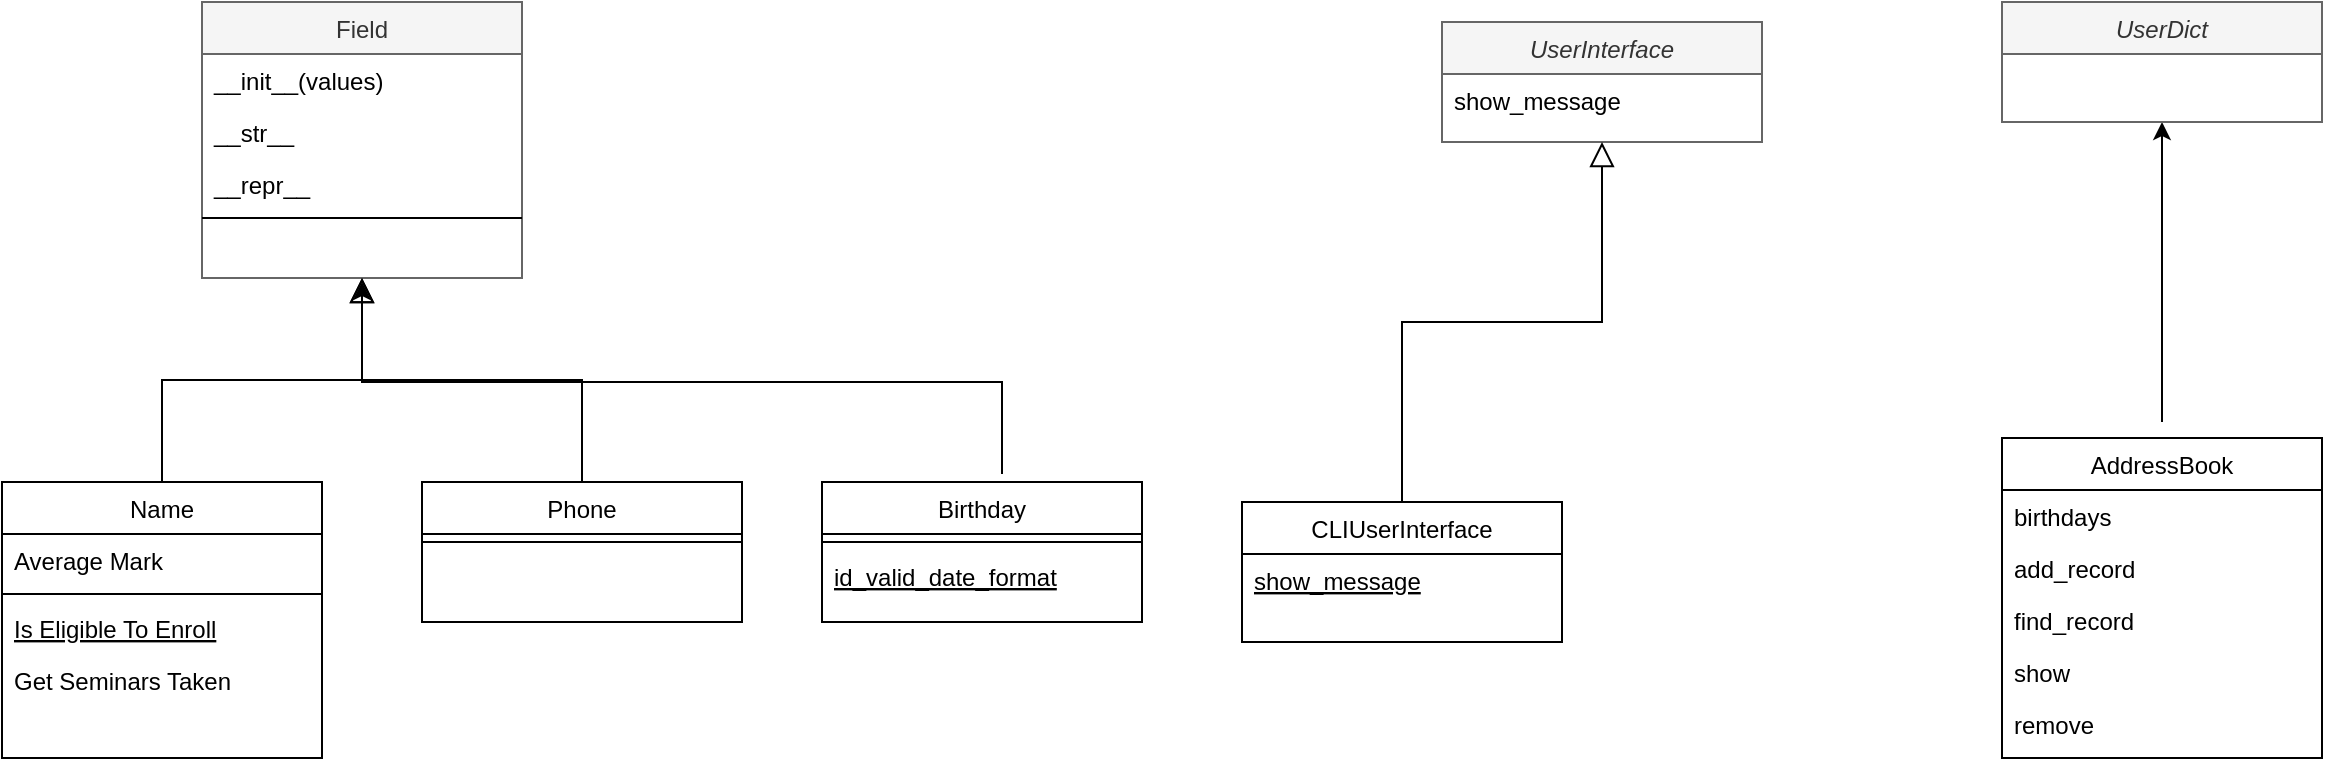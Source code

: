 <mxfile version="24.4.9" type="github">
  <diagram name="Page-1" id="2d6lmZwfLEKPMppMTJ2g">
    <mxGraphModel dx="1687" dy="-301" grid="1" gridSize="10" guides="1" tooltips="1" connect="1" arrows="1" fold="1" page="1" pageScale="1" pageWidth="827" pageHeight="1169" math="0" shadow="0">
      <root>
        <mxCell id="0" />
        <mxCell id="1" parent="0" />
        <mxCell id="vY4sjUuatC25kTrbSSGy-31" value="Field" style="swimlane;fontStyle=0;align=center;verticalAlign=top;childLayout=stackLayout;horizontal=1;startSize=26;horizontalStack=0;resizeParent=1;resizeLast=0;collapsible=1;marginBottom=0;rounded=0;shadow=0;strokeWidth=1;fillColor=#f5f5f5;fontColor=#333333;strokeColor=#666666;" vertex="1" parent="1">
          <mxGeometry x="170" y="1290" width="160" height="138" as="geometry">
            <mxRectangle x="230" y="140" width="160" height="26" as="alternateBounds" />
          </mxGeometry>
        </mxCell>
        <mxCell id="vY4sjUuatC25kTrbSSGy-32" value="__init__(values)" style="text;align=left;verticalAlign=top;spacingLeft=4;spacingRight=4;overflow=hidden;rotatable=0;points=[[0,0.5],[1,0.5]];portConstraint=eastwest;" vertex="1" parent="vY4sjUuatC25kTrbSSGy-31">
          <mxGeometry y="26" width="160" height="26" as="geometry" />
        </mxCell>
        <mxCell id="vY4sjUuatC25kTrbSSGy-33" value="__str__" style="text;align=left;verticalAlign=top;spacingLeft=4;spacingRight=4;overflow=hidden;rotatable=0;points=[[0,0.5],[1,0.5]];portConstraint=eastwest;rounded=0;shadow=0;html=0;" vertex="1" parent="vY4sjUuatC25kTrbSSGy-31">
          <mxGeometry y="52" width="160" height="26" as="geometry" />
        </mxCell>
        <mxCell id="vY4sjUuatC25kTrbSSGy-34" value="__repr__" style="text;align=left;verticalAlign=top;spacingLeft=4;spacingRight=4;overflow=hidden;rotatable=0;points=[[0,0.5],[1,0.5]];portConstraint=eastwest;rounded=0;shadow=0;html=0;" vertex="1" parent="vY4sjUuatC25kTrbSSGy-31">
          <mxGeometry y="78" width="160" height="26" as="geometry" />
        </mxCell>
        <mxCell id="vY4sjUuatC25kTrbSSGy-35" value="" style="line;html=1;strokeWidth=1;align=left;verticalAlign=middle;spacingTop=-1;spacingLeft=3;spacingRight=3;rotatable=0;labelPosition=right;points=[];portConstraint=eastwest;" vertex="1" parent="vY4sjUuatC25kTrbSSGy-31">
          <mxGeometry y="104" width="160" height="8" as="geometry" />
        </mxCell>
        <mxCell id="vY4sjUuatC25kTrbSSGy-36" value="Name" style="swimlane;fontStyle=0;align=center;verticalAlign=top;childLayout=stackLayout;horizontal=1;startSize=26;horizontalStack=0;resizeParent=1;resizeLast=0;collapsible=1;marginBottom=0;rounded=0;shadow=0;strokeWidth=1;" vertex="1" parent="1">
          <mxGeometry x="70" y="1530" width="160" height="138" as="geometry">
            <mxRectangle x="130" y="380" width="160" height="26" as="alternateBounds" />
          </mxGeometry>
        </mxCell>
        <mxCell id="vY4sjUuatC25kTrbSSGy-37" value="Average Mark" style="text;align=left;verticalAlign=top;spacingLeft=4;spacingRight=4;overflow=hidden;rotatable=0;points=[[0,0.5],[1,0.5]];portConstraint=eastwest;rounded=0;shadow=0;html=0;" vertex="1" parent="vY4sjUuatC25kTrbSSGy-36">
          <mxGeometry y="26" width="160" height="26" as="geometry" />
        </mxCell>
        <mxCell id="vY4sjUuatC25kTrbSSGy-38" value="" style="line;html=1;strokeWidth=1;align=left;verticalAlign=middle;spacingTop=-1;spacingLeft=3;spacingRight=3;rotatable=0;labelPosition=right;points=[];portConstraint=eastwest;" vertex="1" parent="vY4sjUuatC25kTrbSSGy-36">
          <mxGeometry y="52" width="160" height="8" as="geometry" />
        </mxCell>
        <mxCell id="vY4sjUuatC25kTrbSSGy-39" value="Is Eligible To Enroll" style="text;align=left;verticalAlign=top;spacingLeft=4;spacingRight=4;overflow=hidden;rotatable=0;points=[[0,0.5],[1,0.5]];portConstraint=eastwest;fontStyle=4" vertex="1" parent="vY4sjUuatC25kTrbSSGy-36">
          <mxGeometry y="60" width="160" height="26" as="geometry" />
        </mxCell>
        <mxCell id="vY4sjUuatC25kTrbSSGy-40" value="Get Seminars Taken" style="text;align=left;verticalAlign=top;spacingLeft=4;spacingRight=4;overflow=hidden;rotatable=0;points=[[0,0.5],[1,0.5]];portConstraint=eastwest;" vertex="1" parent="vY4sjUuatC25kTrbSSGy-36">
          <mxGeometry y="86" width="160" height="26" as="geometry" />
        </mxCell>
        <mxCell id="vY4sjUuatC25kTrbSSGy-41" value="" style="endArrow=block;endSize=10;endFill=0;shadow=0;strokeWidth=1;rounded=0;curved=0;edgeStyle=elbowEdgeStyle;elbow=vertical;" edge="1" parent="1" source="vY4sjUuatC25kTrbSSGy-36" target="vY4sjUuatC25kTrbSSGy-31">
          <mxGeometry width="160" relative="1" as="geometry">
            <mxPoint x="150" y="1373" as="sourcePoint" />
            <mxPoint x="150" y="1373" as="targetPoint" />
          </mxGeometry>
        </mxCell>
        <mxCell id="vY4sjUuatC25kTrbSSGy-42" value="Phone" style="swimlane;fontStyle=0;align=center;verticalAlign=top;childLayout=stackLayout;horizontal=1;startSize=26;horizontalStack=0;resizeParent=1;resizeLast=0;collapsible=1;marginBottom=0;rounded=0;shadow=0;strokeWidth=1;" vertex="1" parent="1">
          <mxGeometry x="280" y="1530" width="160" height="70" as="geometry">
            <mxRectangle x="340" y="380" width="170" height="26" as="alternateBounds" />
          </mxGeometry>
        </mxCell>
        <mxCell id="vY4sjUuatC25kTrbSSGy-43" value="" style="line;html=1;strokeWidth=1;align=left;verticalAlign=middle;spacingTop=-1;spacingLeft=3;spacingRight=3;rotatable=0;labelPosition=right;points=[];portConstraint=eastwest;" vertex="1" parent="vY4sjUuatC25kTrbSSGy-42">
          <mxGeometry y="26" width="160" height="8" as="geometry" />
        </mxCell>
        <mxCell id="vY4sjUuatC25kTrbSSGy-44" value="" style="endArrow=block;endSize=10;endFill=0;shadow=0;strokeWidth=1;rounded=0;curved=0;edgeStyle=elbowEdgeStyle;elbow=vertical;" edge="1" parent="1" source="vY4sjUuatC25kTrbSSGy-42" target="vY4sjUuatC25kTrbSSGy-31">
          <mxGeometry width="160" relative="1" as="geometry">
            <mxPoint x="160" y="1543" as="sourcePoint" />
            <mxPoint x="260" y="1441" as="targetPoint" />
          </mxGeometry>
        </mxCell>
        <mxCell id="vY4sjUuatC25kTrbSSGy-45" value="Birthday" style="swimlane;fontStyle=0;align=center;verticalAlign=top;childLayout=stackLayout;horizontal=1;startSize=26;horizontalStack=0;resizeParent=1;resizeLast=0;collapsible=1;marginBottom=0;rounded=0;shadow=0;strokeWidth=1;" vertex="1" parent="1">
          <mxGeometry x="480" y="1530" width="160" height="70" as="geometry">
            <mxRectangle x="340" y="380" width="170" height="26" as="alternateBounds" />
          </mxGeometry>
        </mxCell>
        <mxCell id="vY4sjUuatC25kTrbSSGy-46" value="" style="line;html=1;strokeWidth=1;align=left;verticalAlign=middle;spacingTop=-1;spacingLeft=3;spacingRight=3;rotatable=0;labelPosition=right;points=[];portConstraint=eastwest;" vertex="1" parent="vY4sjUuatC25kTrbSSGy-45">
          <mxGeometry y="26" width="160" height="8" as="geometry" />
        </mxCell>
        <mxCell id="vY4sjUuatC25kTrbSSGy-47" value="id_valid_date_format" style="text;align=left;verticalAlign=top;spacingLeft=4;spacingRight=4;overflow=hidden;rotatable=0;points=[[0,0.5],[1,0.5]];portConstraint=eastwest;fontStyle=4" vertex="1" parent="vY4sjUuatC25kTrbSSGy-45">
          <mxGeometry y="34" width="160" height="26" as="geometry" />
        </mxCell>
        <mxCell id="vY4sjUuatC25kTrbSSGy-48" value="" style="endArrow=classic;html=1;rounded=0;" edge="1" parent="1">
          <mxGeometry width="50" height="50" relative="1" as="geometry">
            <mxPoint x="570" y="1526" as="sourcePoint" />
            <mxPoint x="250" y="1430" as="targetPoint" />
            <Array as="points">
              <mxPoint x="570" y="1480" />
              <mxPoint x="360" y="1480" />
              <mxPoint x="250" y="1480" />
            </Array>
          </mxGeometry>
        </mxCell>
        <mxCell id="vY4sjUuatC25kTrbSSGy-49" value="UserInterface" style="swimlane;fontStyle=2;align=center;verticalAlign=top;childLayout=stackLayout;horizontal=1;startSize=26;horizontalStack=0;resizeParent=1;resizeLast=0;collapsible=1;marginBottom=0;rounded=0;shadow=0;strokeWidth=1;fillColor=#f5f5f5;fontColor=#333333;strokeColor=#666666;" vertex="1" parent="1">
          <mxGeometry x="790" y="1300" width="160" height="60" as="geometry">
            <mxRectangle x="230" y="140" width="160" height="26" as="alternateBounds" />
          </mxGeometry>
        </mxCell>
        <mxCell id="vY4sjUuatC25kTrbSSGy-50" value="show_message" style="text;align=left;verticalAlign=top;spacingLeft=4;spacingRight=4;overflow=hidden;rotatable=0;points=[[0,0.5],[1,0.5]];portConstraint=eastwest;" vertex="1" parent="vY4sjUuatC25kTrbSSGy-49">
          <mxGeometry y="26" width="160" height="26" as="geometry" />
        </mxCell>
        <mxCell id="vY4sjUuatC25kTrbSSGy-51" value="CLIUserInterface" style="swimlane;fontStyle=0;align=center;verticalAlign=top;childLayout=stackLayout;horizontal=1;startSize=26;horizontalStack=0;resizeParent=1;resizeLast=0;collapsible=1;marginBottom=0;rounded=0;shadow=0;strokeWidth=1;" vertex="1" parent="1">
          <mxGeometry x="690" y="1540" width="160" height="70" as="geometry">
            <mxRectangle x="130" y="380" width="160" height="26" as="alternateBounds" />
          </mxGeometry>
        </mxCell>
        <mxCell id="vY4sjUuatC25kTrbSSGy-52" value="show_message" style="text;align=left;verticalAlign=top;spacingLeft=4;spacingRight=4;overflow=hidden;rotatable=0;points=[[0,0.5],[1,0.5]];portConstraint=eastwest;fontStyle=4" vertex="1" parent="vY4sjUuatC25kTrbSSGy-51">
          <mxGeometry y="26" width="160" height="26" as="geometry" />
        </mxCell>
        <mxCell id="vY4sjUuatC25kTrbSSGy-53" value="" style="endArrow=block;endSize=10;endFill=0;shadow=0;strokeWidth=1;rounded=0;curved=0;edgeStyle=elbowEdgeStyle;elbow=vertical;" edge="1" parent="1" source="vY4sjUuatC25kTrbSSGy-51" target="vY4sjUuatC25kTrbSSGy-49">
          <mxGeometry width="160" relative="1" as="geometry">
            <mxPoint x="770" y="1383" as="sourcePoint" />
            <mxPoint x="770" y="1383" as="targetPoint" />
          </mxGeometry>
        </mxCell>
        <mxCell id="vY4sjUuatC25kTrbSSGy-54" value="AddressBook" style="swimlane;fontStyle=0;align=center;verticalAlign=top;childLayout=stackLayout;horizontal=1;startSize=26;horizontalStack=0;resizeParent=1;resizeLast=0;collapsible=1;marginBottom=0;rounded=0;shadow=0;strokeWidth=1;" vertex="1" parent="1">
          <mxGeometry x="1070" y="1508" width="160" height="160" as="geometry">
            <mxRectangle x="230" y="140" width="160" height="26" as="alternateBounds" />
          </mxGeometry>
        </mxCell>
        <mxCell id="vY4sjUuatC25kTrbSSGy-55" value="birthdays" style="text;align=left;verticalAlign=top;spacingLeft=4;spacingRight=4;overflow=hidden;rotatable=0;points=[[0,0.5],[1,0.5]];portConstraint=eastwest;" vertex="1" parent="vY4sjUuatC25kTrbSSGy-54">
          <mxGeometry y="26" width="160" height="26" as="geometry" />
        </mxCell>
        <mxCell id="vY4sjUuatC25kTrbSSGy-56" value="add_record" style="text;align=left;verticalAlign=top;spacingLeft=4;spacingRight=4;overflow=hidden;rotatable=0;points=[[0,0.5],[1,0.5]];portConstraint=eastwest;" vertex="1" parent="vY4sjUuatC25kTrbSSGy-54">
          <mxGeometry y="52" width="160" height="26" as="geometry" />
        </mxCell>
        <mxCell id="vY4sjUuatC25kTrbSSGy-57" value="find_record" style="text;align=left;verticalAlign=top;spacingLeft=4;spacingRight=4;overflow=hidden;rotatable=0;points=[[0,0.5],[1,0.5]];portConstraint=eastwest;" vertex="1" parent="vY4sjUuatC25kTrbSSGy-54">
          <mxGeometry y="78" width="160" height="26" as="geometry" />
        </mxCell>
        <mxCell id="vY4sjUuatC25kTrbSSGy-58" value="show" style="text;align=left;verticalAlign=top;spacingLeft=4;spacingRight=4;overflow=hidden;rotatable=0;points=[[0,0.5],[1,0.5]];portConstraint=eastwest;" vertex="1" parent="vY4sjUuatC25kTrbSSGy-54">
          <mxGeometry y="104" width="160" height="26" as="geometry" />
        </mxCell>
        <mxCell id="vY4sjUuatC25kTrbSSGy-59" value="remove" style="text;align=left;verticalAlign=top;spacingLeft=4;spacingRight=4;overflow=hidden;rotatable=0;points=[[0,0.5],[1,0.5]];portConstraint=eastwest;" vertex="1" parent="vY4sjUuatC25kTrbSSGy-54">
          <mxGeometry y="130" width="160" height="26" as="geometry" />
        </mxCell>
        <mxCell id="vY4sjUuatC25kTrbSSGy-60" value="" style="endArrow=classic;html=1;rounded=0;" edge="1" parent="1">
          <mxGeometry width="50" height="50" relative="1" as="geometry">
            <mxPoint x="1150" y="1500" as="sourcePoint" />
            <mxPoint x="1150" y="1350" as="targetPoint" />
          </mxGeometry>
        </mxCell>
        <mxCell id="vY4sjUuatC25kTrbSSGy-61" value="UserDict" style="swimlane;fontStyle=2;align=center;verticalAlign=top;childLayout=stackLayout;horizontal=1;startSize=26;horizontalStack=0;resizeParent=1;resizeLast=0;collapsible=1;marginBottom=0;rounded=0;shadow=0;strokeWidth=1;fillColor=#f5f5f5;fontColor=#333333;strokeColor=#666666;" vertex="1" parent="1">
          <mxGeometry x="1070" y="1290" width="160" height="60" as="geometry">
            <mxRectangle x="230" y="140" width="160" height="26" as="alternateBounds" />
          </mxGeometry>
        </mxCell>
      </root>
    </mxGraphModel>
  </diagram>
</mxfile>

